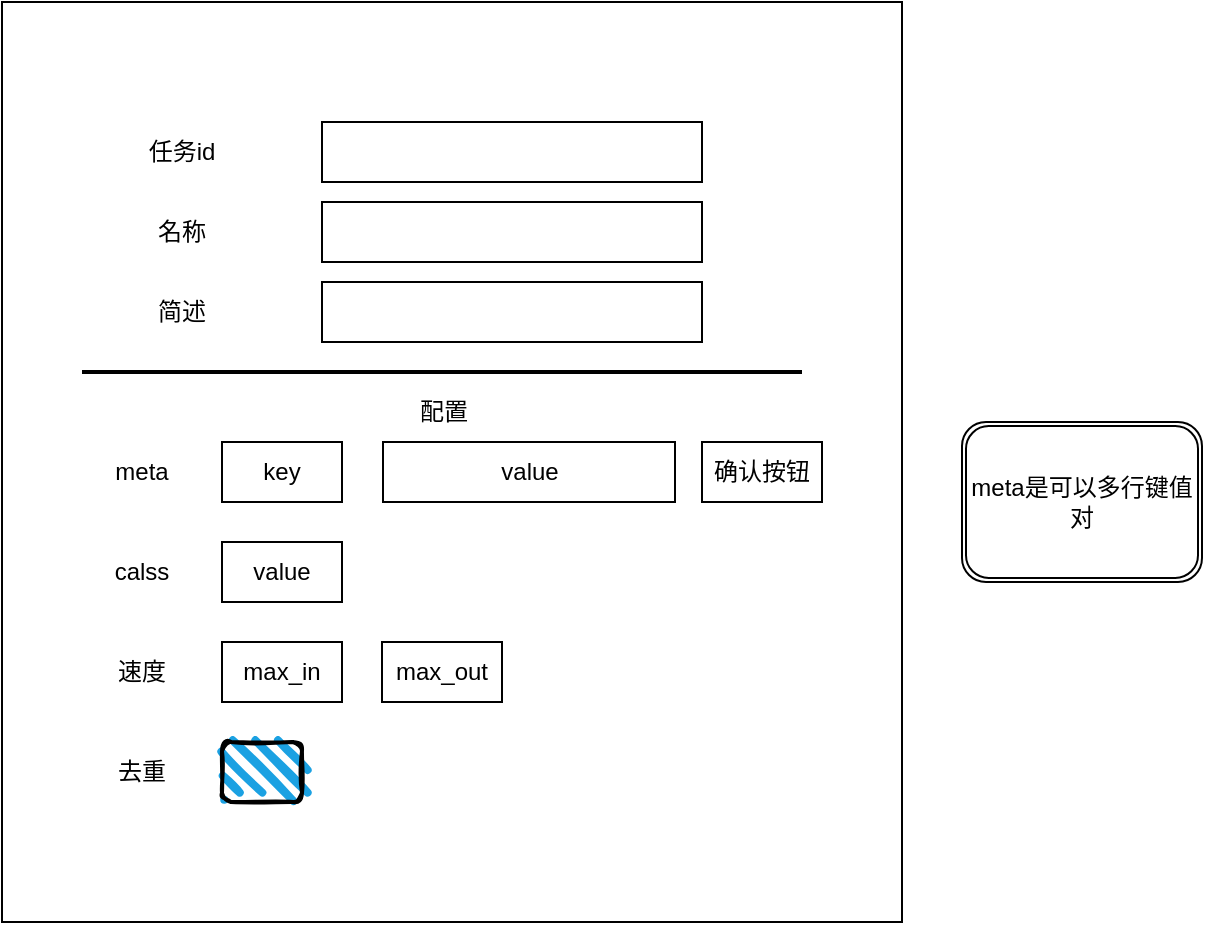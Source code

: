<mxfile version="16.6.1" type="github">
  <diagram id="bH0nKBfhWXFEp3ix7hOT" name="Page-1">
    <mxGraphModel dx="1186" dy="739" grid="1" gridSize="10" guides="1" tooltips="1" connect="1" arrows="1" fold="1" page="1" pageScale="1" pageWidth="827" pageHeight="1169" math="0" shadow="0">
      <root>
        <mxCell id="0" />
        <mxCell id="1" parent="0" />
        <mxCell id="vBFsmvNjvrIopwVgqWTM-1" value="" style="rounded=0;whiteSpace=wrap;html=1;" vertex="1" parent="1">
          <mxGeometry x="150" y="130" width="450" height="460" as="geometry" />
        </mxCell>
        <mxCell id="vBFsmvNjvrIopwVgqWTM-2" value="" style="rounded=0;whiteSpace=wrap;html=1;" vertex="1" parent="1">
          <mxGeometry x="310" y="190" width="190" height="30" as="geometry" />
        </mxCell>
        <mxCell id="vBFsmvNjvrIopwVgqWTM-3" value="" style="rounded=0;whiteSpace=wrap;html=1;" vertex="1" parent="1">
          <mxGeometry x="310" y="230" width="190" height="30" as="geometry" />
        </mxCell>
        <mxCell id="vBFsmvNjvrIopwVgqWTM-6" value="任务id" style="text;html=1;strokeColor=none;fillColor=none;align=center;verticalAlign=middle;whiteSpace=wrap;rounded=0;" vertex="1" parent="1">
          <mxGeometry x="210" y="190" width="60" height="30" as="geometry" />
        </mxCell>
        <mxCell id="vBFsmvNjvrIopwVgqWTM-7" value="名称" style="text;html=1;strokeColor=none;fillColor=none;align=center;verticalAlign=middle;whiteSpace=wrap;rounded=0;" vertex="1" parent="1">
          <mxGeometry x="210" y="230" width="60" height="30" as="geometry" />
        </mxCell>
        <mxCell id="vBFsmvNjvrIopwVgqWTM-8" value="简述" style="text;html=1;strokeColor=none;fillColor=none;align=center;verticalAlign=middle;whiteSpace=wrap;rounded=0;" vertex="1" parent="1">
          <mxGeometry x="210" y="270" width="60" height="30" as="geometry" />
        </mxCell>
        <mxCell id="vBFsmvNjvrIopwVgqWTM-9" value="" style="rounded=0;whiteSpace=wrap;html=1;" vertex="1" parent="1">
          <mxGeometry x="310" y="270" width="190" height="30" as="geometry" />
        </mxCell>
        <mxCell id="vBFsmvNjvrIopwVgqWTM-10" value="配置" style="text;html=1;strokeColor=none;fillColor=none;align=center;verticalAlign=middle;whiteSpace=wrap;rounded=0;" vertex="1" parent="1">
          <mxGeometry x="341" y="320" width="60" height="30" as="geometry" />
        </mxCell>
        <mxCell id="vBFsmvNjvrIopwVgqWTM-11" value="meta" style="text;html=1;strokeColor=none;fillColor=none;align=center;verticalAlign=middle;whiteSpace=wrap;rounded=0;" vertex="1" parent="1">
          <mxGeometry x="190" y="350" width="60" height="30" as="geometry" />
        </mxCell>
        <mxCell id="vBFsmvNjvrIopwVgqWTM-13" value="" style="line;strokeWidth=2;html=1;" vertex="1" parent="1">
          <mxGeometry x="190" y="310" width="360" height="10" as="geometry" />
        </mxCell>
        <mxCell id="vBFsmvNjvrIopwVgqWTM-14" value="key" style="rounded=0;whiteSpace=wrap;html=1;" vertex="1" parent="1">
          <mxGeometry x="260" y="350" width="60" height="30" as="geometry" />
        </mxCell>
        <mxCell id="vBFsmvNjvrIopwVgqWTM-15" value="value" style="rounded=0;whiteSpace=wrap;html=1;" vertex="1" parent="1">
          <mxGeometry x="340.5" y="350" width="146" height="30" as="geometry" />
        </mxCell>
        <mxCell id="vBFsmvNjvrIopwVgqWTM-16" value="确认按钮" style="rounded=0;whiteSpace=wrap;html=1;" vertex="1" parent="1">
          <mxGeometry x="500" y="350" width="60" height="30" as="geometry" />
        </mxCell>
        <mxCell id="vBFsmvNjvrIopwVgqWTM-17" value="calss" style="text;html=1;strokeColor=none;fillColor=none;align=center;verticalAlign=middle;whiteSpace=wrap;rounded=0;" vertex="1" parent="1">
          <mxGeometry x="190" y="400" width="60" height="30" as="geometry" />
        </mxCell>
        <mxCell id="vBFsmvNjvrIopwVgqWTM-18" value="value" style="rounded=0;whiteSpace=wrap;html=1;" vertex="1" parent="1">
          <mxGeometry x="260" y="400" width="60" height="30" as="geometry" />
        </mxCell>
        <mxCell id="vBFsmvNjvrIopwVgqWTM-19" value="速度" style="text;html=1;strokeColor=none;fillColor=none;align=center;verticalAlign=middle;whiteSpace=wrap;rounded=0;" vertex="1" parent="1">
          <mxGeometry x="190" y="450" width="60" height="30" as="geometry" />
        </mxCell>
        <mxCell id="vBFsmvNjvrIopwVgqWTM-20" value="max_in" style="rounded=0;whiteSpace=wrap;html=1;" vertex="1" parent="1">
          <mxGeometry x="260" y="450" width="60" height="30" as="geometry" />
        </mxCell>
        <mxCell id="vBFsmvNjvrIopwVgqWTM-21" value="max_out" style="rounded=0;whiteSpace=wrap;html=1;" vertex="1" parent="1">
          <mxGeometry x="340" y="450" width="60" height="30" as="geometry" />
        </mxCell>
        <mxCell id="vBFsmvNjvrIopwVgqWTM-22" value="去重" style="text;html=1;strokeColor=none;fillColor=none;align=center;verticalAlign=middle;whiteSpace=wrap;rounded=0;" vertex="1" parent="1">
          <mxGeometry x="190" y="500" width="60" height="30" as="geometry" />
        </mxCell>
        <mxCell id="vBFsmvNjvrIopwVgqWTM-23" value="meta是可以多行键值对" style="shape=ext;double=1;rounded=1;whiteSpace=wrap;html=1;" vertex="1" parent="1">
          <mxGeometry x="630" y="340" width="120" height="80" as="geometry" />
        </mxCell>
        <mxCell id="vBFsmvNjvrIopwVgqWTM-24" value="" style="rounded=1;whiteSpace=wrap;html=1;strokeWidth=2;fillWeight=4;hachureGap=8;hachureAngle=45;fillColor=#1ba1e2;sketch=1;" vertex="1" parent="1">
          <mxGeometry x="260" y="500" width="40" height="30" as="geometry" />
        </mxCell>
      </root>
    </mxGraphModel>
  </diagram>
</mxfile>

